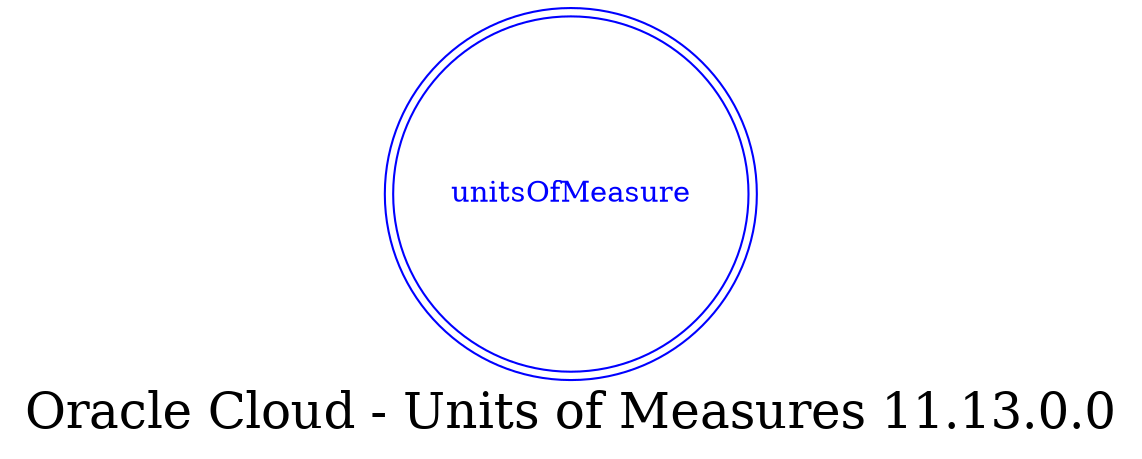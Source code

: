 digraph LexiconGraph {
graph[label="Oracle Cloud - Units of Measures 11.13.0.0", fontsize=24]
splines=true
"unitsOfMeasure" [color=blue, fontcolor=blue, shape=doublecircle]
}
